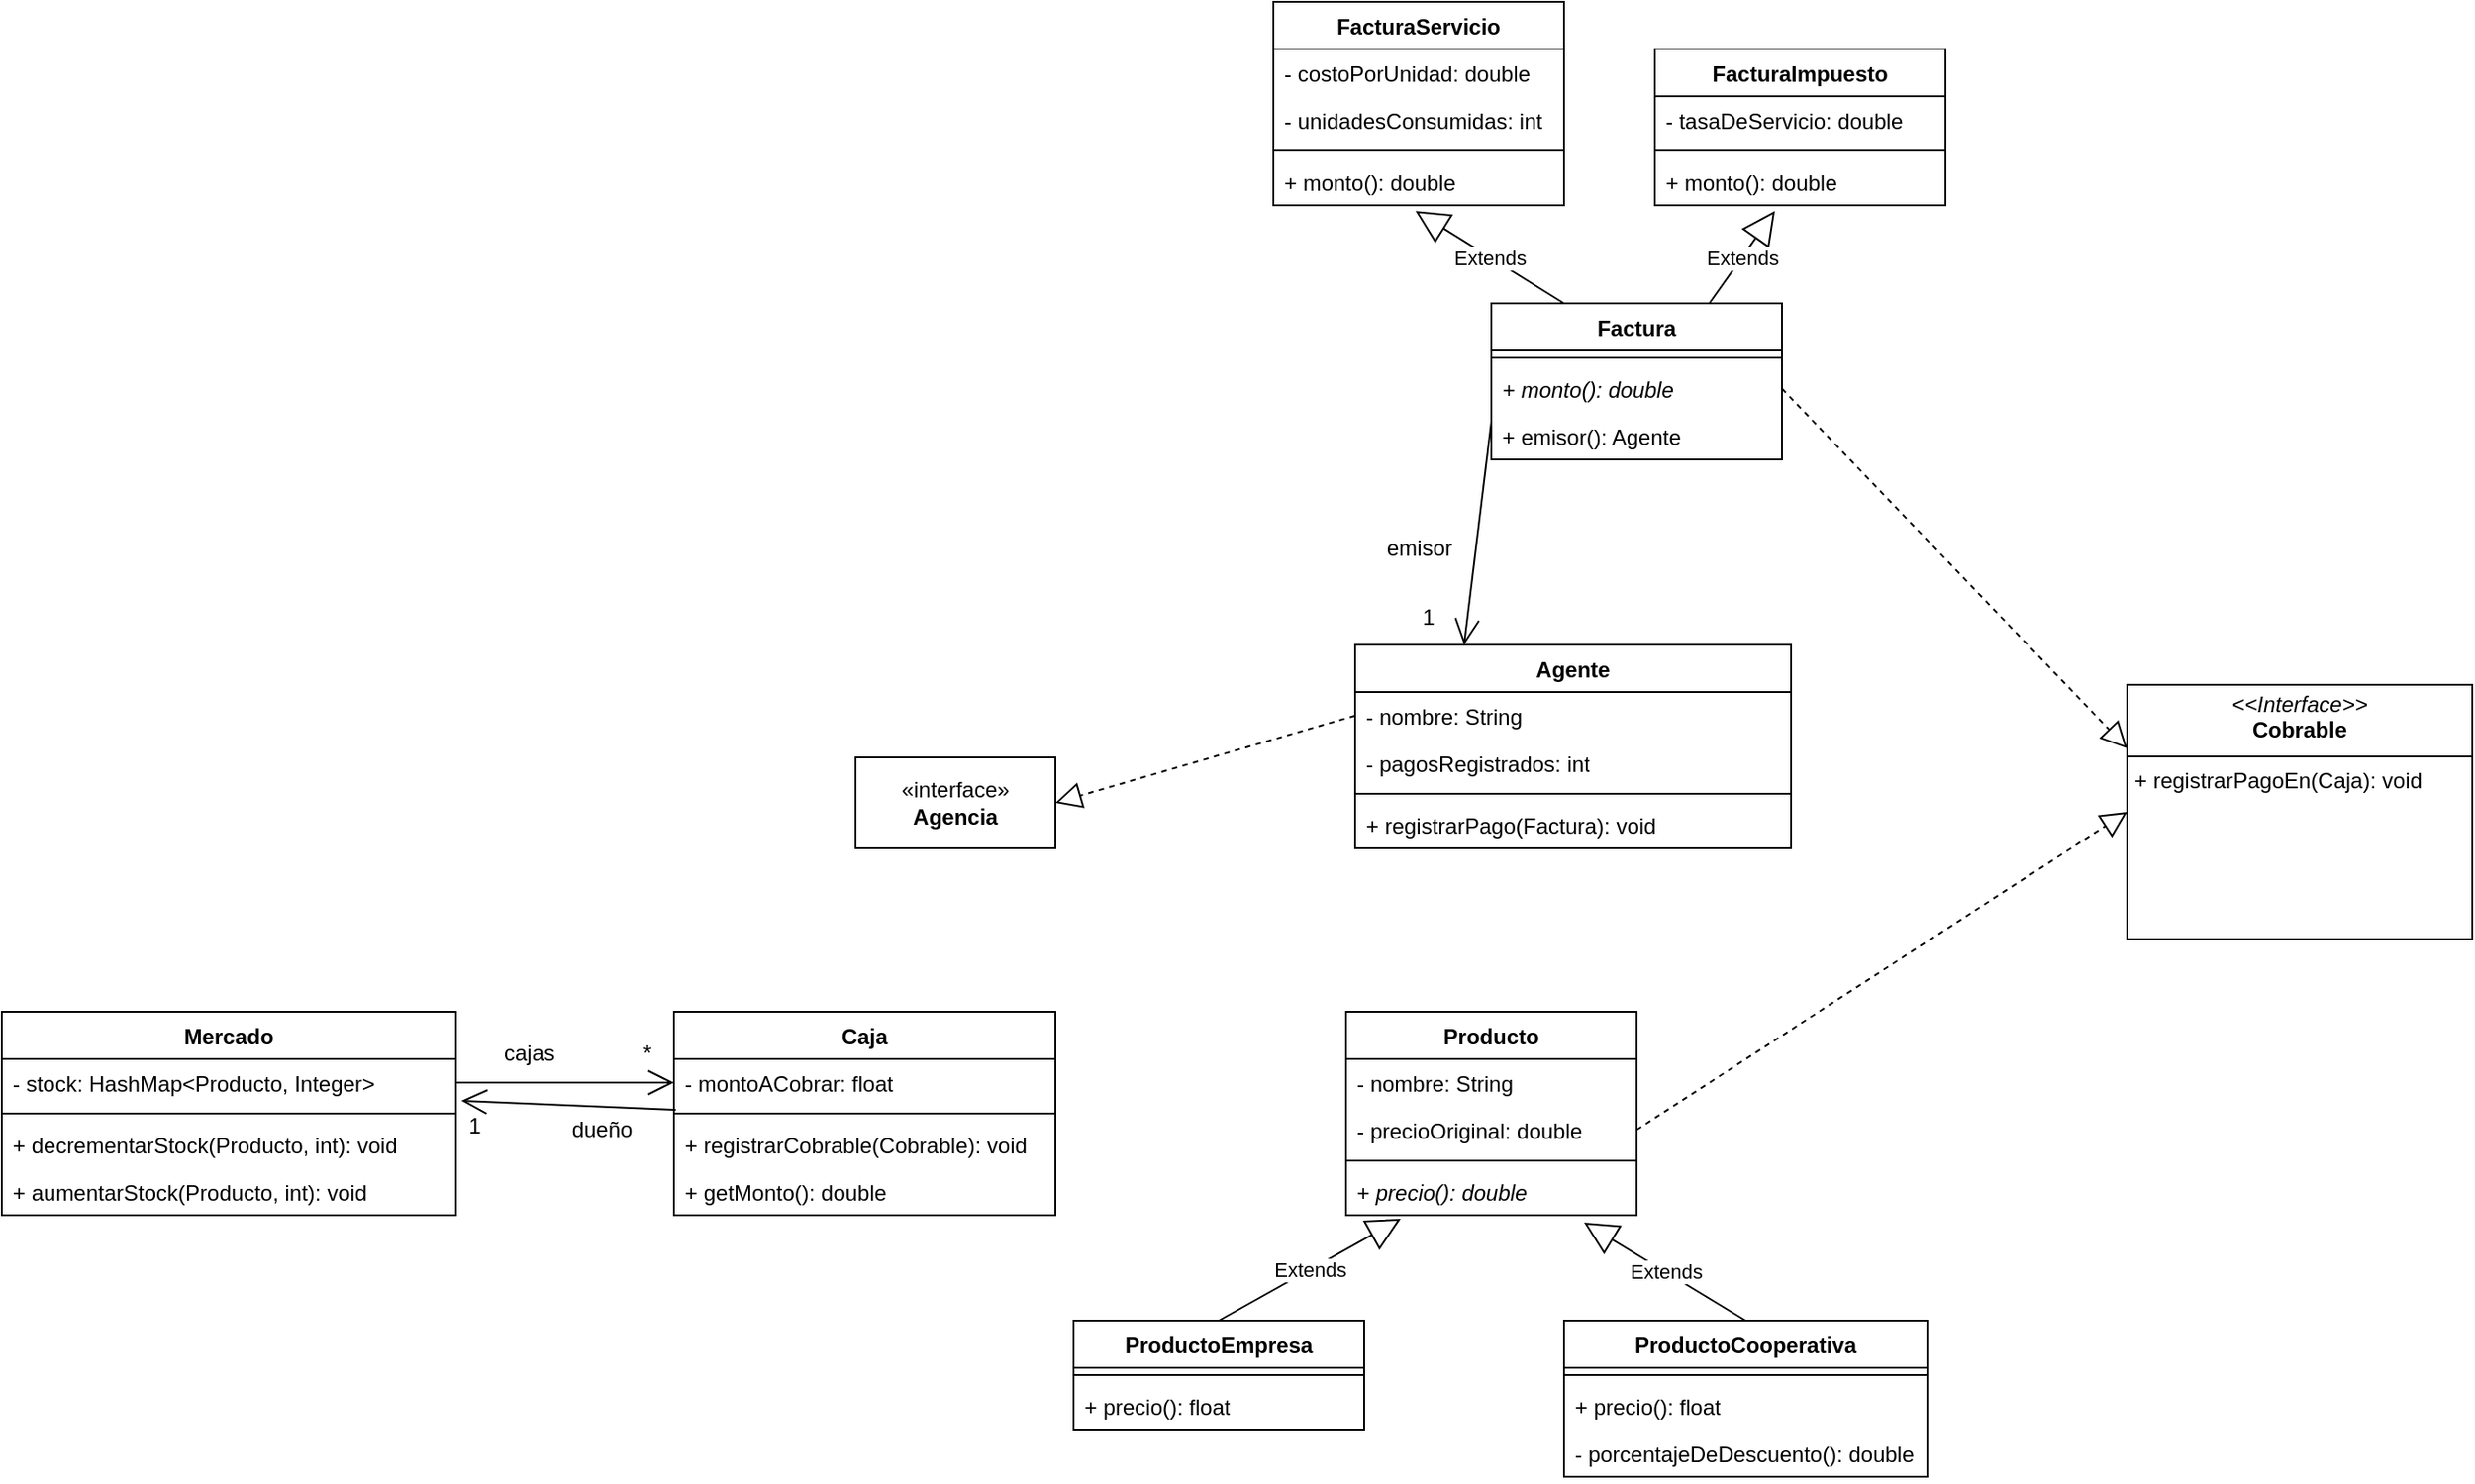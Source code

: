 <mxfile version="28.2.3">
  <diagram id="7L1sA2T4MIA5OxREZE0W" name="Página-1">
    <mxGraphModel dx="2308" dy="1754" grid="1" gridSize="10" guides="1" tooltips="1" connect="1" arrows="1" fold="1" page="1" pageScale="1" pageWidth="827" pageHeight="1169" math="0" shadow="0">
      <root>
        <mxCell id="0" />
        <mxCell id="1" parent="0" />
        <mxCell id="5Scs2V64ycZPfqkV4jk_-1" value="Caja" style="swimlane;fontStyle=1;align=center;verticalAlign=top;childLayout=stackLayout;horizontal=1;startSize=26;horizontalStack=0;resizeParent=1;resizeParentMax=0;resizeLast=0;collapsible=1;marginBottom=0;whiteSpace=wrap;html=1;" parent="1" vertex="1">
          <mxGeometry x="160" y="70" width="210" height="112" as="geometry" />
        </mxCell>
        <mxCell id="5Scs2V64ycZPfqkV4jk_-5" value="- montoACobrar: float" style="text;strokeColor=none;fillColor=none;align=left;verticalAlign=top;spacingLeft=4;spacingRight=4;overflow=hidden;rotatable=0;points=[[0,0.5],[1,0.5]];portConstraint=eastwest;whiteSpace=wrap;html=1;" parent="5Scs2V64ycZPfqkV4jk_-1" vertex="1">
          <mxGeometry y="26" width="210" height="26" as="geometry" />
        </mxCell>
        <mxCell id="5Scs2V64ycZPfqkV4jk_-3" value="" style="line;strokeWidth=1;fillColor=none;align=left;verticalAlign=middle;spacingTop=-1;spacingLeft=3;spacingRight=3;rotatable=0;labelPosition=right;points=[];portConstraint=eastwest;strokeColor=inherit;" parent="5Scs2V64ycZPfqkV4jk_-1" vertex="1">
          <mxGeometry y="52" width="210" height="8" as="geometry" />
        </mxCell>
        <mxCell id="5Scs2V64ycZPfqkV4jk_-4" value="+ registrarCobrable(Cobrable): void" style="text;strokeColor=none;fillColor=none;align=left;verticalAlign=top;spacingLeft=4;spacingRight=4;overflow=hidden;rotatable=0;points=[[0,0.5],[1,0.5]];portConstraint=eastwest;whiteSpace=wrap;html=1;" parent="5Scs2V64ycZPfqkV4jk_-1" vertex="1">
          <mxGeometry y="60" width="210" height="26" as="geometry" />
        </mxCell>
        <mxCell id="5Scs2V64ycZPfqkV4jk_-6" value="+ getMonto(): double" style="text;strokeColor=none;fillColor=none;align=left;verticalAlign=top;spacingLeft=4;spacingRight=4;overflow=hidden;rotatable=0;points=[[0,0.5],[1,0.5]];portConstraint=eastwest;whiteSpace=wrap;html=1;" parent="5Scs2V64ycZPfqkV4jk_-1" vertex="1">
          <mxGeometry y="86" width="210" height="26" as="geometry" />
        </mxCell>
        <mxCell id="5Scs2V64ycZPfqkV4jk_-8" value="ProductoEmpresa" style="swimlane;fontStyle=1;align=center;verticalAlign=top;childLayout=stackLayout;horizontal=1;startSize=26;horizontalStack=0;resizeParent=1;resizeParentMax=0;resizeLast=0;collapsible=1;marginBottom=0;whiteSpace=wrap;html=1;" parent="1" vertex="1">
          <mxGeometry x="380" y="240" width="160" height="60" as="geometry" />
        </mxCell>
        <mxCell id="5Scs2V64ycZPfqkV4jk_-10" value="" style="line;strokeWidth=1;fillColor=none;align=left;verticalAlign=middle;spacingTop=-1;spacingLeft=3;spacingRight=3;rotatable=0;labelPosition=right;points=[];portConstraint=eastwest;strokeColor=inherit;" parent="5Scs2V64ycZPfqkV4jk_-8" vertex="1">
          <mxGeometry y="26" width="160" height="8" as="geometry" />
        </mxCell>
        <mxCell id="5Scs2V64ycZPfqkV4jk_-11" value="+ precio(): float" style="text;strokeColor=none;fillColor=none;align=left;verticalAlign=top;spacingLeft=4;spacingRight=4;overflow=hidden;rotatable=0;points=[[0,0.5],[1,0.5]];portConstraint=eastwest;whiteSpace=wrap;html=1;" parent="5Scs2V64ycZPfqkV4jk_-8" vertex="1">
          <mxGeometry y="34" width="160" height="26" as="geometry" />
        </mxCell>
        <mxCell id="5Scs2V64ycZPfqkV4jk_-12" value="ProductoCooperativa" style="swimlane;fontStyle=1;align=center;verticalAlign=top;childLayout=stackLayout;horizontal=1;startSize=26;horizontalStack=0;resizeParent=1;resizeParentMax=0;resizeLast=0;collapsible=1;marginBottom=0;whiteSpace=wrap;html=1;" parent="1" vertex="1">
          <mxGeometry x="650" y="240" width="200" height="86" as="geometry" />
        </mxCell>
        <mxCell id="5Scs2V64ycZPfqkV4jk_-14" value="" style="line;strokeWidth=1;fillColor=none;align=left;verticalAlign=middle;spacingTop=-1;spacingLeft=3;spacingRight=3;rotatable=0;labelPosition=right;points=[];portConstraint=eastwest;strokeColor=inherit;" parent="5Scs2V64ycZPfqkV4jk_-12" vertex="1">
          <mxGeometry y="26" width="200" height="8" as="geometry" />
        </mxCell>
        <mxCell id="5Scs2V64ycZPfqkV4jk_-15" value="+ precio(): float" style="text;strokeColor=none;fillColor=none;align=left;verticalAlign=top;spacingLeft=4;spacingRight=4;overflow=hidden;rotatable=0;points=[[0,0.5],[1,0.5]];portConstraint=eastwest;whiteSpace=wrap;html=1;" parent="5Scs2V64ycZPfqkV4jk_-12" vertex="1">
          <mxGeometry y="34" width="200" height="26" as="geometry" />
        </mxCell>
        <mxCell id="5Scs2V64ycZPfqkV4jk_-42" value="- porcentajeDeDescuento(): double" style="text;strokeColor=none;fillColor=none;align=left;verticalAlign=top;spacingLeft=4;spacingRight=4;overflow=hidden;rotatable=0;points=[[0,0.5],[1,0.5]];portConstraint=eastwest;whiteSpace=wrap;html=1;" parent="5Scs2V64ycZPfqkV4jk_-12" vertex="1">
          <mxGeometry y="60" width="200" height="26" as="geometry" />
        </mxCell>
        <mxCell id="5Scs2V64ycZPfqkV4jk_-20" value="Mercado" style="swimlane;fontStyle=1;align=center;verticalAlign=top;childLayout=stackLayout;horizontal=1;startSize=26;horizontalStack=0;resizeParent=1;resizeParentMax=0;resizeLast=0;collapsible=1;marginBottom=0;whiteSpace=wrap;html=1;" parent="1" vertex="1">
          <mxGeometry x="-210" y="70" width="250" height="112" as="geometry" />
        </mxCell>
        <mxCell id="5Scs2V64ycZPfqkV4jk_-21" value="- stock: HashMap&amp;lt;Producto, Integer&amp;gt;" style="text;strokeColor=none;fillColor=none;align=left;verticalAlign=top;spacingLeft=4;spacingRight=4;overflow=hidden;rotatable=0;points=[[0,0.5],[1,0.5]];portConstraint=eastwest;whiteSpace=wrap;html=1;" parent="5Scs2V64ycZPfqkV4jk_-20" vertex="1">
          <mxGeometry y="26" width="250" height="26" as="geometry" />
        </mxCell>
        <mxCell id="5Scs2V64ycZPfqkV4jk_-22" value="" style="line;strokeWidth=1;fillColor=none;align=left;verticalAlign=middle;spacingTop=-1;spacingLeft=3;spacingRight=3;rotatable=0;labelPosition=right;points=[];portConstraint=eastwest;strokeColor=inherit;" parent="5Scs2V64ycZPfqkV4jk_-20" vertex="1">
          <mxGeometry y="52" width="250" height="8" as="geometry" />
        </mxCell>
        <mxCell id="5Scs2V64ycZPfqkV4jk_-26" value="+ decrementarStock(Producto, int): void" style="text;strokeColor=none;fillColor=none;align=left;verticalAlign=top;spacingLeft=4;spacingRight=4;overflow=hidden;rotatable=0;points=[[0,0.5],[1,0.5]];portConstraint=eastwest;whiteSpace=wrap;html=1;" parent="5Scs2V64ycZPfqkV4jk_-20" vertex="1">
          <mxGeometry y="60" width="250" height="26" as="geometry" />
        </mxCell>
        <mxCell id="5Scs2V64ycZPfqkV4jk_-23" value="+ aumentarStock(Producto, int): void" style="text;strokeColor=none;fillColor=none;align=left;verticalAlign=top;spacingLeft=4;spacingRight=4;overflow=hidden;rotatable=0;points=[[0,0.5],[1,0.5]];portConstraint=eastwest;whiteSpace=wrap;html=1;" parent="5Scs2V64ycZPfqkV4jk_-20" vertex="1">
          <mxGeometry y="86" width="250" height="26" as="geometry" />
        </mxCell>
        <mxCell id="5Scs2V64ycZPfqkV4jk_-27" value="" style="endArrow=open;endFill=1;endSize=12;html=1;rounded=0;exitX=1;exitY=0.5;exitDx=0;exitDy=0;entryX=0;entryY=0.5;entryDx=0;entryDy=0;" parent="1" source="5Scs2V64ycZPfqkV4jk_-21" target="5Scs2V64ycZPfqkV4jk_-5" edge="1">
          <mxGeometry width="160" relative="1" as="geometry">
            <mxPoint x="70" y="100" as="sourcePoint" />
            <mxPoint x="230" y="100" as="targetPoint" />
          </mxGeometry>
        </mxCell>
        <mxCell id="5Scs2V64ycZPfqkV4jk_-28" value="cajas" style="text;html=1;align=center;verticalAlign=middle;resizable=0;points=[];autosize=1;strokeColor=none;fillColor=none;" parent="1" vertex="1">
          <mxGeometry x="55" y="78" width="50" height="30" as="geometry" />
        </mxCell>
        <mxCell id="5Scs2V64ycZPfqkV4jk_-29" value="&lt;div&gt;*&lt;/div&gt;" style="text;html=1;align=center;verticalAlign=middle;resizable=0;points=[];autosize=1;strokeColor=none;fillColor=none;" parent="1" vertex="1">
          <mxGeometry x="130" y="78" width="30" height="30" as="geometry" />
        </mxCell>
        <mxCell id="5Scs2V64ycZPfqkV4jk_-30" value="Producto" style="swimlane;fontStyle=1;align=center;verticalAlign=top;childLayout=stackLayout;horizontal=1;startSize=26;horizontalStack=0;resizeParent=1;resizeParentMax=0;resizeLast=0;collapsible=1;marginBottom=0;whiteSpace=wrap;html=1;" parent="1" vertex="1">
          <mxGeometry x="530" y="70" width="160" height="112" as="geometry" />
        </mxCell>
        <mxCell id="5Scs2V64ycZPfqkV4jk_-31" value="- nombre: String" style="text;strokeColor=none;fillColor=none;align=left;verticalAlign=top;spacingLeft=4;spacingRight=4;overflow=hidden;rotatable=0;points=[[0,0.5],[1,0.5]];portConstraint=eastwest;whiteSpace=wrap;html=1;" parent="5Scs2V64ycZPfqkV4jk_-30" vertex="1">
          <mxGeometry y="26" width="160" height="26" as="geometry" />
        </mxCell>
        <mxCell id="5Scs2V64ycZPfqkV4jk_-34" value="- precioOriginal: double" style="text;strokeColor=none;fillColor=none;align=left;verticalAlign=top;spacingLeft=4;spacingRight=4;overflow=hidden;rotatable=0;points=[[0,0.5],[1,0.5]];portConstraint=eastwest;whiteSpace=wrap;html=1;" parent="5Scs2V64ycZPfqkV4jk_-30" vertex="1">
          <mxGeometry y="52" width="160" height="26" as="geometry" />
        </mxCell>
        <mxCell id="5Scs2V64ycZPfqkV4jk_-32" value="" style="line;strokeWidth=1;fillColor=none;align=left;verticalAlign=middle;spacingTop=-1;spacingLeft=3;spacingRight=3;rotatable=0;labelPosition=right;points=[];portConstraint=eastwest;strokeColor=inherit;" parent="5Scs2V64ycZPfqkV4jk_-30" vertex="1">
          <mxGeometry y="78" width="160" height="8" as="geometry" />
        </mxCell>
        <mxCell id="5Scs2V64ycZPfqkV4jk_-33" value="+ &lt;i&gt;precio(): double&lt;/i&gt;" style="text;strokeColor=none;fillColor=none;align=left;verticalAlign=top;spacingLeft=4;spacingRight=4;overflow=hidden;rotatable=0;points=[[0,0.5],[1,0.5]];portConstraint=eastwest;whiteSpace=wrap;html=1;" parent="5Scs2V64ycZPfqkV4jk_-30" vertex="1">
          <mxGeometry y="86" width="160" height="26" as="geometry" />
        </mxCell>
        <mxCell id="5Scs2V64ycZPfqkV4jk_-36" value="Extends" style="endArrow=block;endSize=16;endFill=0;html=1;rounded=0;exitX=0.5;exitY=0;exitDx=0;exitDy=0;entryX=0.188;entryY=1.077;entryDx=0;entryDy=0;entryPerimeter=0;" parent="1" source="5Scs2V64ycZPfqkV4jk_-8" target="5Scs2V64ycZPfqkV4jk_-33" edge="1">
          <mxGeometry width="160" relative="1" as="geometry">
            <mxPoint x="430" y="350" as="sourcePoint" />
            <mxPoint x="590" y="350" as="targetPoint" />
          </mxGeometry>
        </mxCell>
        <mxCell id="5Scs2V64ycZPfqkV4jk_-37" value="Extends" style="endArrow=block;endSize=16;endFill=0;html=1;rounded=0;entryX=0.819;entryY=1.154;entryDx=0;entryDy=0;entryPerimeter=0;exitX=0.5;exitY=0;exitDx=0;exitDy=0;" parent="1" source="5Scs2V64ycZPfqkV4jk_-12" target="5Scs2V64ycZPfqkV4jk_-33" edge="1">
          <mxGeometry width="160" relative="1" as="geometry">
            <mxPoint x="450" y="380" as="sourcePoint" />
            <mxPoint x="610" y="380" as="targetPoint" />
          </mxGeometry>
        </mxCell>
        <mxCell id="5Scs2V64ycZPfqkV4jk_-38" value="" style="endArrow=open;endFill=1;endSize=12;html=1;rounded=0;exitX=0.005;exitY=1.077;exitDx=0;exitDy=0;exitPerimeter=0;entryX=1.012;entryY=0.885;entryDx=0;entryDy=0;entryPerimeter=0;" parent="1" source="5Scs2V64ycZPfqkV4jk_-5" target="5Scs2V64ycZPfqkV4jk_-21" edge="1">
          <mxGeometry width="160" relative="1" as="geometry">
            <mxPoint x="40" y="220" as="sourcePoint" />
            <mxPoint x="200" y="220" as="targetPoint" />
          </mxGeometry>
        </mxCell>
        <mxCell id="5Scs2V64ycZPfqkV4jk_-39" value="dueño" style="text;html=1;align=center;verticalAlign=middle;resizable=0;points=[];autosize=1;strokeColor=none;fillColor=none;" parent="1" vertex="1">
          <mxGeometry x="90" y="120" width="60" height="30" as="geometry" />
        </mxCell>
        <mxCell id="5Scs2V64ycZPfqkV4jk_-40" value="1" style="text;html=1;align=center;verticalAlign=middle;resizable=0;points=[];autosize=1;strokeColor=none;fillColor=none;" parent="1" vertex="1">
          <mxGeometry x="35" y="118" width="30" height="30" as="geometry" />
        </mxCell>
        <mxCell id="5Scs2V64ycZPfqkV4jk_-43" value="FacturaServicio" style="swimlane;fontStyle=1;align=center;verticalAlign=top;childLayout=stackLayout;horizontal=1;startSize=26;horizontalStack=0;resizeParent=1;resizeParentMax=0;resizeLast=0;collapsible=1;marginBottom=0;whiteSpace=wrap;html=1;" parent="1" vertex="1">
          <mxGeometry x="490" y="-486" width="160" height="112" as="geometry" />
        </mxCell>
        <mxCell id="tgo9EWtSM9HjTXpsQ-Rn-5" value="- costoPorUnidad: double" style="text;strokeColor=none;fillColor=none;align=left;verticalAlign=top;spacingLeft=4;spacingRight=4;overflow=hidden;rotatable=0;points=[[0,0.5],[1,0.5]];portConstraint=eastwest;whiteSpace=wrap;html=1;" vertex="1" parent="5Scs2V64ycZPfqkV4jk_-43">
          <mxGeometry y="26" width="160" height="26" as="geometry" />
        </mxCell>
        <mxCell id="5Scs2V64ycZPfqkV4jk_-57" value="- unidadesConsumidas: int" style="text;strokeColor=none;fillColor=none;align=left;verticalAlign=top;spacingLeft=4;spacingRight=4;overflow=hidden;rotatable=0;points=[[0,0.5],[1,0.5]];portConstraint=eastwest;whiteSpace=wrap;html=1;" parent="5Scs2V64ycZPfqkV4jk_-43" vertex="1">
          <mxGeometry y="52" width="160" height="26" as="geometry" />
        </mxCell>
        <mxCell id="5Scs2V64ycZPfqkV4jk_-45" value="" style="line;strokeWidth=1;fillColor=none;align=left;verticalAlign=middle;spacingTop=-1;spacingLeft=3;spacingRight=3;rotatable=0;labelPosition=right;points=[];portConstraint=eastwest;strokeColor=inherit;" parent="5Scs2V64ycZPfqkV4jk_-43" vertex="1">
          <mxGeometry y="78" width="160" height="8" as="geometry" />
        </mxCell>
        <mxCell id="5Scs2V64ycZPfqkV4jk_-60" value="+ monto(): double" style="text;strokeColor=none;fillColor=none;align=left;verticalAlign=top;spacingLeft=4;spacingRight=4;overflow=hidden;rotatable=0;points=[[0,0.5],[1,0.5]];portConstraint=eastwest;whiteSpace=wrap;html=1;" parent="5Scs2V64ycZPfqkV4jk_-43" vertex="1">
          <mxGeometry y="86" width="160" height="26" as="geometry" />
        </mxCell>
        <mxCell id="5Scs2V64ycZPfqkV4jk_-47" value="FacturaImpuesto" style="swimlane;fontStyle=1;align=center;verticalAlign=top;childLayout=stackLayout;horizontal=1;startSize=26;horizontalStack=0;resizeParent=1;resizeParentMax=0;resizeLast=0;collapsible=1;marginBottom=0;whiteSpace=wrap;html=1;" parent="1" vertex="1">
          <mxGeometry x="700" y="-460" width="160" height="86" as="geometry" />
        </mxCell>
        <mxCell id="5Scs2V64ycZPfqkV4jk_-48" value="- tasaDeServicio: double" style="text;strokeColor=none;fillColor=none;align=left;verticalAlign=top;spacingLeft=4;spacingRight=4;overflow=hidden;rotatable=0;points=[[0,0.5],[1,0.5]];portConstraint=eastwest;whiteSpace=wrap;html=1;" parent="5Scs2V64ycZPfqkV4jk_-47" vertex="1">
          <mxGeometry y="26" width="160" height="26" as="geometry" />
        </mxCell>
        <mxCell id="5Scs2V64ycZPfqkV4jk_-49" value="" style="line;strokeWidth=1;fillColor=none;align=left;verticalAlign=middle;spacingTop=-1;spacingLeft=3;spacingRight=3;rotatable=0;labelPosition=right;points=[];portConstraint=eastwest;strokeColor=inherit;" parent="5Scs2V64ycZPfqkV4jk_-47" vertex="1">
          <mxGeometry y="52" width="160" height="8" as="geometry" />
        </mxCell>
        <mxCell id="5Scs2V64ycZPfqkV4jk_-50" value="+ monto(): double" style="text;strokeColor=none;fillColor=none;align=left;verticalAlign=top;spacingLeft=4;spacingRight=4;overflow=hidden;rotatable=0;points=[[0,0.5],[1,0.5]];portConstraint=eastwest;whiteSpace=wrap;html=1;" parent="5Scs2V64ycZPfqkV4jk_-47" vertex="1">
          <mxGeometry y="60" width="160" height="26" as="geometry" />
        </mxCell>
        <mxCell id="5Scs2V64ycZPfqkV4jk_-52" value="«interface»&lt;br&gt;&lt;b&gt;Agencia&lt;/b&gt;" style="html=1;whiteSpace=wrap;" parent="1" vertex="1">
          <mxGeometry x="260" y="-70" width="110" height="50" as="geometry" />
        </mxCell>
        <mxCell id="5Scs2V64ycZPfqkV4jk_-61" value="Agente" style="swimlane;fontStyle=1;align=center;verticalAlign=top;childLayout=stackLayout;horizontal=1;startSize=26;horizontalStack=0;resizeParent=1;resizeParentMax=0;resizeLast=0;collapsible=1;marginBottom=0;whiteSpace=wrap;html=1;" parent="1" vertex="1">
          <mxGeometry x="535" y="-132" width="240" height="112" as="geometry" />
        </mxCell>
        <mxCell id="5Scs2V64ycZPfqkV4jk_-62" value="- nombre: String" style="text;strokeColor=none;fillColor=none;align=left;verticalAlign=top;spacingLeft=4;spacingRight=4;overflow=hidden;rotatable=0;points=[[0,0.5],[1,0.5]];portConstraint=eastwest;whiteSpace=wrap;html=1;" parent="5Scs2V64ycZPfqkV4jk_-61" vertex="1">
          <mxGeometry y="26" width="240" height="26" as="geometry" />
        </mxCell>
        <mxCell id="5Scs2V64ycZPfqkV4jk_-65" value="- pagosRegistrados: int" style="text;strokeColor=none;fillColor=none;align=left;verticalAlign=top;spacingLeft=4;spacingRight=4;overflow=hidden;rotatable=0;points=[[0,0.5],[1,0.5]];portConstraint=eastwest;whiteSpace=wrap;html=1;" parent="5Scs2V64ycZPfqkV4jk_-61" vertex="1">
          <mxGeometry y="52" width="240" height="26" as="geometry" />
        </mxCell>
        <mxCell id="5Scs2V64ycZPfqkV4jk_-63" value="" style="line;strokeWidth=1;fillColor=none;align=left;verticalAlign=middle;spacingTop=-1;spacingLeft=3;spacingRight=3;rotatable=0;labelPosition=right;points=[];portConstraint=eastwest;strokeColor=inherit;" parent="5Scs2V64ycZPfqkV4jk_-61" vertex="1">
          <mxGeometry y="78" width="240" height="8" as="geometry" />
        </mxCell>
        <mxCell id="5Scs2V64ycZPfqkV4jk_-64" value="+ registrarPago(Factura): void" style="text;strokeColor=none;fillColor=none;align=left;verticalAlign=top;spacingLeft=4;spacingRight=4;overflow=hidden;rotatable=0;points=[[0,0.5],[1,0.5]];portConstraint=eastwest;whiteSpace=wrap;html=1;" parent="5Scs2V64ycZPfqkV4jk_-61" vertex="1">
          <mxGeometry y="86" width="240" height="26" as="geometry" />
        </mxCell>
        <mxCell id="5Scs2V64ycZPfqkV4jk_-66" value="" style="endArrow=block;dashed=1;endFill=0;endSize=12;html=1;rounded=0;exitX=0;exitY=0.5;exitDx=0;exitDy=0;entryX=1;entryY=0.5;entryDx=0;entryDy=0;" parent="1" source="5Scs2V64ycZPfqkV4jk_-62" target="5Scs2V64ycZPfqkV4jk_-52" edge="1">
          <mxGeometry width="160" relative="1" as="geometry">
            <mxPoint x="430" y="-60" as="sourcePoint" />
            <mxPoint x="470" y="-20" as="targetPoint" />
          </mxGeometry>
        </mxCell>
        <mxCell id="tgo9EWtSM9HjTXpsQ-Rn-1" value="Factura" style="swimlane;fontStyle=1;align=center;verticalAlign=top;childLayout=stackLayout;horizontal=1;startSize=26;horizontalStack=0;resizeParent=1;resizeParentMax=0;resizeLast=0;collapsible=1;marginBottom=0;whiteSpace=wrap;html=1;" vertex="1" parent="1">
          <mxGeometry x="610" y="-320" width="160" height="86" as="geometry" />
        </mxCell>
        <mxCell id="tgo9EWtSM9HjTXpsQ-Rn-3" value="" style="line;strokeWidth=1;fillColor=none;align=left;verticalAlign=middle;spacingTop=-1;spacingLeft=3;spacingRight=3;rotatable=0;labelPosition=right;points=[];portConstraint=eastwest;strokeColor=inherit;" vertex="1" parent="tgo9EWtSM9HjTXpsQ-Rn-1">
          <mxGeometry y="26" width="160" height="8" as="geometry" />
        </mxCell>
        <mxCell id="tgo9EWtSM9HjTXpsQ-Rn-4" value="&lt;i&gt;+ monto(): double&lt;/i&gt;" style="text;strokeColor=none;fillColor=none;align=left;verticalAlign=top;spacingLeft=4;spacingRight=4;overflow=hidden;rotatable=0;points=[[0,0.5],[1,0.5]];portConstraint=eastwest;whiteSpace=wrap;html=1;" vertex="1" parent="tgo9EWtSM9HjTXpsQ-Rn-1">
          <mxGeometry y="34" width="160" height="26" as="geometry" />
        </mxCell>
        <mxCell id="tgo9EWtSM9HjTXpsQ-Rn-12" value="+ emisor(): Agente" style="text;strokeColor=none;fillColor=none;align=left;verticalAlign=top;spacingLeft=4;spacingRight=4;overflow=hidden;rotatable=0;points=[[0,0.5],[1,0.5]];portConstraint=eastwest;whiteSpace=wrap;html=1;" vertex="1" parent="tgo9EWtSM9HjTXpsQ-Rn-1">
          <mxGeometry y="60" width="160" height="26" as="geometry" />
        </mxCell>
        <mxCell id="tgo9EWtSM9HjTXpsQ-Rn-7" value="Extends" style="endArrow=block;endSize=16;endFill=0;html=1;rounded=0;entryX=0.489;entryY=1.121;entryDx=0;entryDy=0;entryPerimeter=0;exitX=0.25;exitY=0;exitDx=0;exitDy=0;" edge="1" parent="1" source="tgo9EWtSM9HjTXpsQ-Rn-1" target="5Scs2V64ycZPfqkV4jk_-60">
          <mxGeometry width="160" relative="1" as="geometry">
            <mxPoint x="440" y="-330" as="sourcePoint" />
            <mxPoint x="600" y="-330" as="targetPoint" />
          </mxGeometry>
        </mxCell>
        <mxCell id="tgo9EWtSM9HjTXpsQ-Rn-8" value="Extends" style="endArrow=block;endSize=16;endFill=0;html=1;rounded=0;exitX=0.75;exitY=0;exitDx=0;exitDy=0;entryX=0.413;entryY=1.121;entryDx=0;entryDy=0;entryPerimeter=0;" edge="1" parent="1" source="tgo9EWtSM9HjTXpsQ-Rn-1" target="5Scs2V64ycZPfqkV4jk_-50">
          <mxGeometry width="160" relative="1" as="geometry">
            <mxPoint x="780" y="-350" as="sourcePoint" />
            <mxPoint x="940" y="-350" as="targetPoint" />
          </mxGeometry>
        </mxCell>
        <mxCell id="tgo9EWtSM9HjTXpsQ-Rn-9" value="" style="endArrow=open;endFill=1;endSize=12;html=1;rounded=0;exitX=0;exitY=0.5;exitDx=0;exitDy=0;entryX=0.25;entryY=0;entryDx=0;entryDy=0;" edge="1" parent="1" target="5Scs2V64ycZPfqkV4jk_-61">
          <mxGeometry width="160" relative="1" as="geometry">
            <mxPoint x="610" y="-255" as="sourcePoint" />
            <mxPoint x="590" y="-210" as="targetPoint" />
          </mxGeometry>
        </mxCell>
        <mxCell id="tgo9EWtSM9HjTXpsQ-Rn-10" value="emisor" style="text;html=1;align=center;verticalAlign=middle;resizable=0;points=[];autosize=1;strokeColor=none;fillColor=none;" vertex="1" parent="1">
          <mxGeometry x="540" y="-200" width="60" height="30" as="geometry" />
        </mxCell>
        <mxCell id="tgo9EWtSM9HjTXpsQ-Rn-11" value="1" style="text;html=1;align=center;verticalAlign=middle;resizable=0;points=[];autosize=1;strokeColor=none;fillColor=none;" vertex="1" parent="1">
          <mxGeometry x="560" y="-162" width="30" height="30" as="geometry" />
        </mxCell>
        <mxCell id="tgo9EWtSM9HjTXpsQ-Rn-13" value="&lt;p style=&quot;margin:0px;margin-top:4px;text-align:center;&quot;&gt;&lt;i&gt;&amp;lt;&amp;lt;Interface&amp;gt;&amp;gt;&lt;/i&gt;&lt;br&gt;&lt;b&gt;Cobrable&lt;/b&gt;&lt;/p&gt;&lt;hr size=&quot;1&quot; style=&quot;border-style:solid;&quot;&gt;&lt;p style=&quot;margin:0px;margin-left:4px;&quot;&gt;+ registrarPagoEn(Caja): void&lt;br&gt;&lt;/p&gt;" style="verticalAlign=top;align=left;overflow=fill;html=1;whiteSpace=wrap;" vertex="1" parent="1">
          <mxGeometry x="960" y="-110" width="190" height="140" as="geometry" />
        </mxCell>
        <mxCell id="tgo9EWtSM9HjTXpsQ-Rn-14" value="" style="endArrow=block;dashed=1;endFill=0;endSize=12;html=1;rounded=0;exitX=1;exitY=0.5;exitDx=0;exitDy=0;entryX=0;entryY=0.5;entryDx=0;entryDy=0;" edge="1" parent="1" source="5Scs2V64ycZPfqkV4jk_-34" target="tgo9EWtSM9HjTXpsQ-Rn-13">
          <mxGeometry width="160" relative="1" as="geometry">
            <mxPoint x="920" y="-10" as="sourcePoint" />
            <mxPoint x="930" y="70" as="targetPoint" />
          </mxGeometry>
        </mxCell>
        <mxCell id="tgo9EWtSM9HjTXpsQ-Rn-15" value="" style="endArrow=block;dashed=1;endFill=0;endSize=12;html=1;rounded=0;exitX=1;exitY=0.5;exitDx=0;exitDy=0;entryX=0;entryY=0.25;entryDx=0;entryDy=0;" edge="1" parent="1" source="tgo9EWtSM9HjTXpsQ-Rn-4" target="tgo9EWtSM9HjTXpsQ-Rn-13">
          <mxGeometry width="160" relative="1" as="geometry">
            <mxPoint x="830" y="-230" as="sourcePoint" />
            <mxPoint x="990" y="-230" as="targetPoint" />
          </mxGeometry>
        </mxCell>
      </root>
    </mxGraphModel>
  </diagram>
</mxfile>
